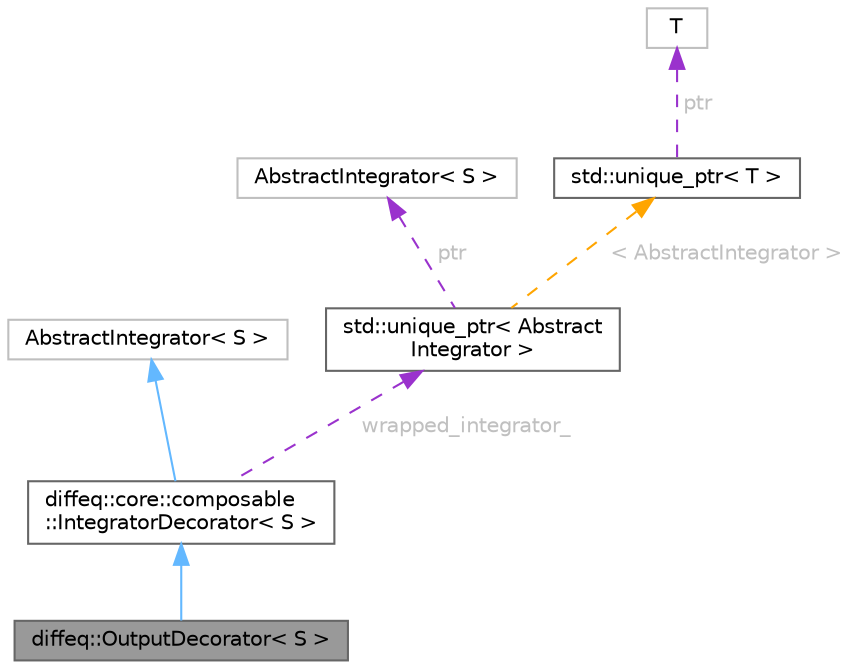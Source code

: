 digraph "diffeq::OutputDecorator&lt; S &gt;"
{
 // LATEX_PDF_SIZE
  bgcolor="transparent";
  edge [fontname=Helvetica,fontsize=10,labelfontname=Helvetica,labelfontsize=10];
  node [fontname=Helvetica,fontsize=10,shape=box,height=0.2,width=0.4];
  Node1 [id="Node000001",label="diffeq::OutputDecorator\< S \>",height=0.2,width=0.4,color="gray40", fillcolor="grey60", style="filled", fontcolor="black",tooltip="Output decorator - adds configurable output to any integrator."];
  Node2 -> Node1 [id="edge1_Node000001_Node000002",dir="back",color="steelblue1",style="solid",tooltip=" "];
  Node2 [id="Node000002",label="diffeq::core::composable\l::IntegratorDecorator\< S \>",height=0.2,width=0.4,color="gray40", fillcolor="white", style="filled",URL="$classdiffeq_1_1core_1_1composable_1_1_integrator_decorator.html",tooltip="Base decorator interface for integrator enhancements."];
  Node3 -> Node2 [id="edge2_Node000002_Node000003",dir="back",color="steelblue1",style="solid",tooltip=" "];
  Node3 [id="Node000003",label="AbstractIntegrator\< S \>",height=0.2,width=0.4,color="grey75", fillcolor="white", style="filled",URL="$class_abstract_integrator.html",tooltip=" "];
  Node4 -> Node2 [id="edge3_Node000002_Node000004",dir="back",color="darkorchid3",style="dashed",tooltip=" ",label=<<TABLE CELLBORDER="0" BORDER="0"><TR><TD VALIGN="top" ALIGN="LEFT" CELLPADDING="1" CELLSPACING="0">wrapped_integrator_</TD></TR>
</TABLE>> ,fontcolor="grey" ];
  Node4 [id="Node000004",label="std::unique_ptr\< Abstract\lIntegrator \>",height=0.2,width=0.4,color="gray40", fillcolor="white", style="filled",tooltip=" "];
  Node5 -> Node4 [id="edge4_Node000004_Node000005",dir="back",color="darkorchid3",style="dashed",tooltip=" ",label=<<TABLE CELLBORDER="0" BORDER="0"><TR><TD VALIGN="top" ALIGN="LEFT" CELLPADDING="1" CELLSPACING="0">ptr</TD></TR>
</TABLE>> ,fontcolor="grey" ];
  Node5 [id="Node000005",label="AbstractIntegrator\< S \>",height=0.2,width=0.4,color="grey75", fillcolor="white", style="filled",URL="$class_abstract_integrator.html",tooltip=" "];
  Node6 -> Node4 [id="edge5_Node000004_Node000006",dir="back",color="orange",style="dashed",tooltip=" ",label=<<TABLE CELLBORDER="0" BORDER="0"><TR><TD VALIGN="top" ALIGN="LEFT" CELLPADDING="1" CELLSPACING="0">&lt; AbstractIntegrator &gt;</TD></TR>
</TABLE>> ,fontcolor="grey" ];
  Node6 [id="Node000006",label="std::unique_ptr\< T \>",height=0.2,width=0.4,color="gray40", fillcolor="white", style="filled",tooltip=" "];
  Node7 -> Node6 [id="edge6_Node000006_Node000007",dir="back",color="darkorchid3",style="dashed",tooltip=" ",label=<<TABLE CELLBORDER="0" BORDER="0"><TR><TD VALIGN="top" ALIGN="LEFT" CELLPADDING="1" CELLSPACING="0">ptr</TD></TR>
</TABLE>> ,fontcolor="grey" ];
  Node7 [id="Node000007",label="T",height=0.2,width=0.4,color="grey75", fillcolor="white", style="filled",tooltip=" "];
}
